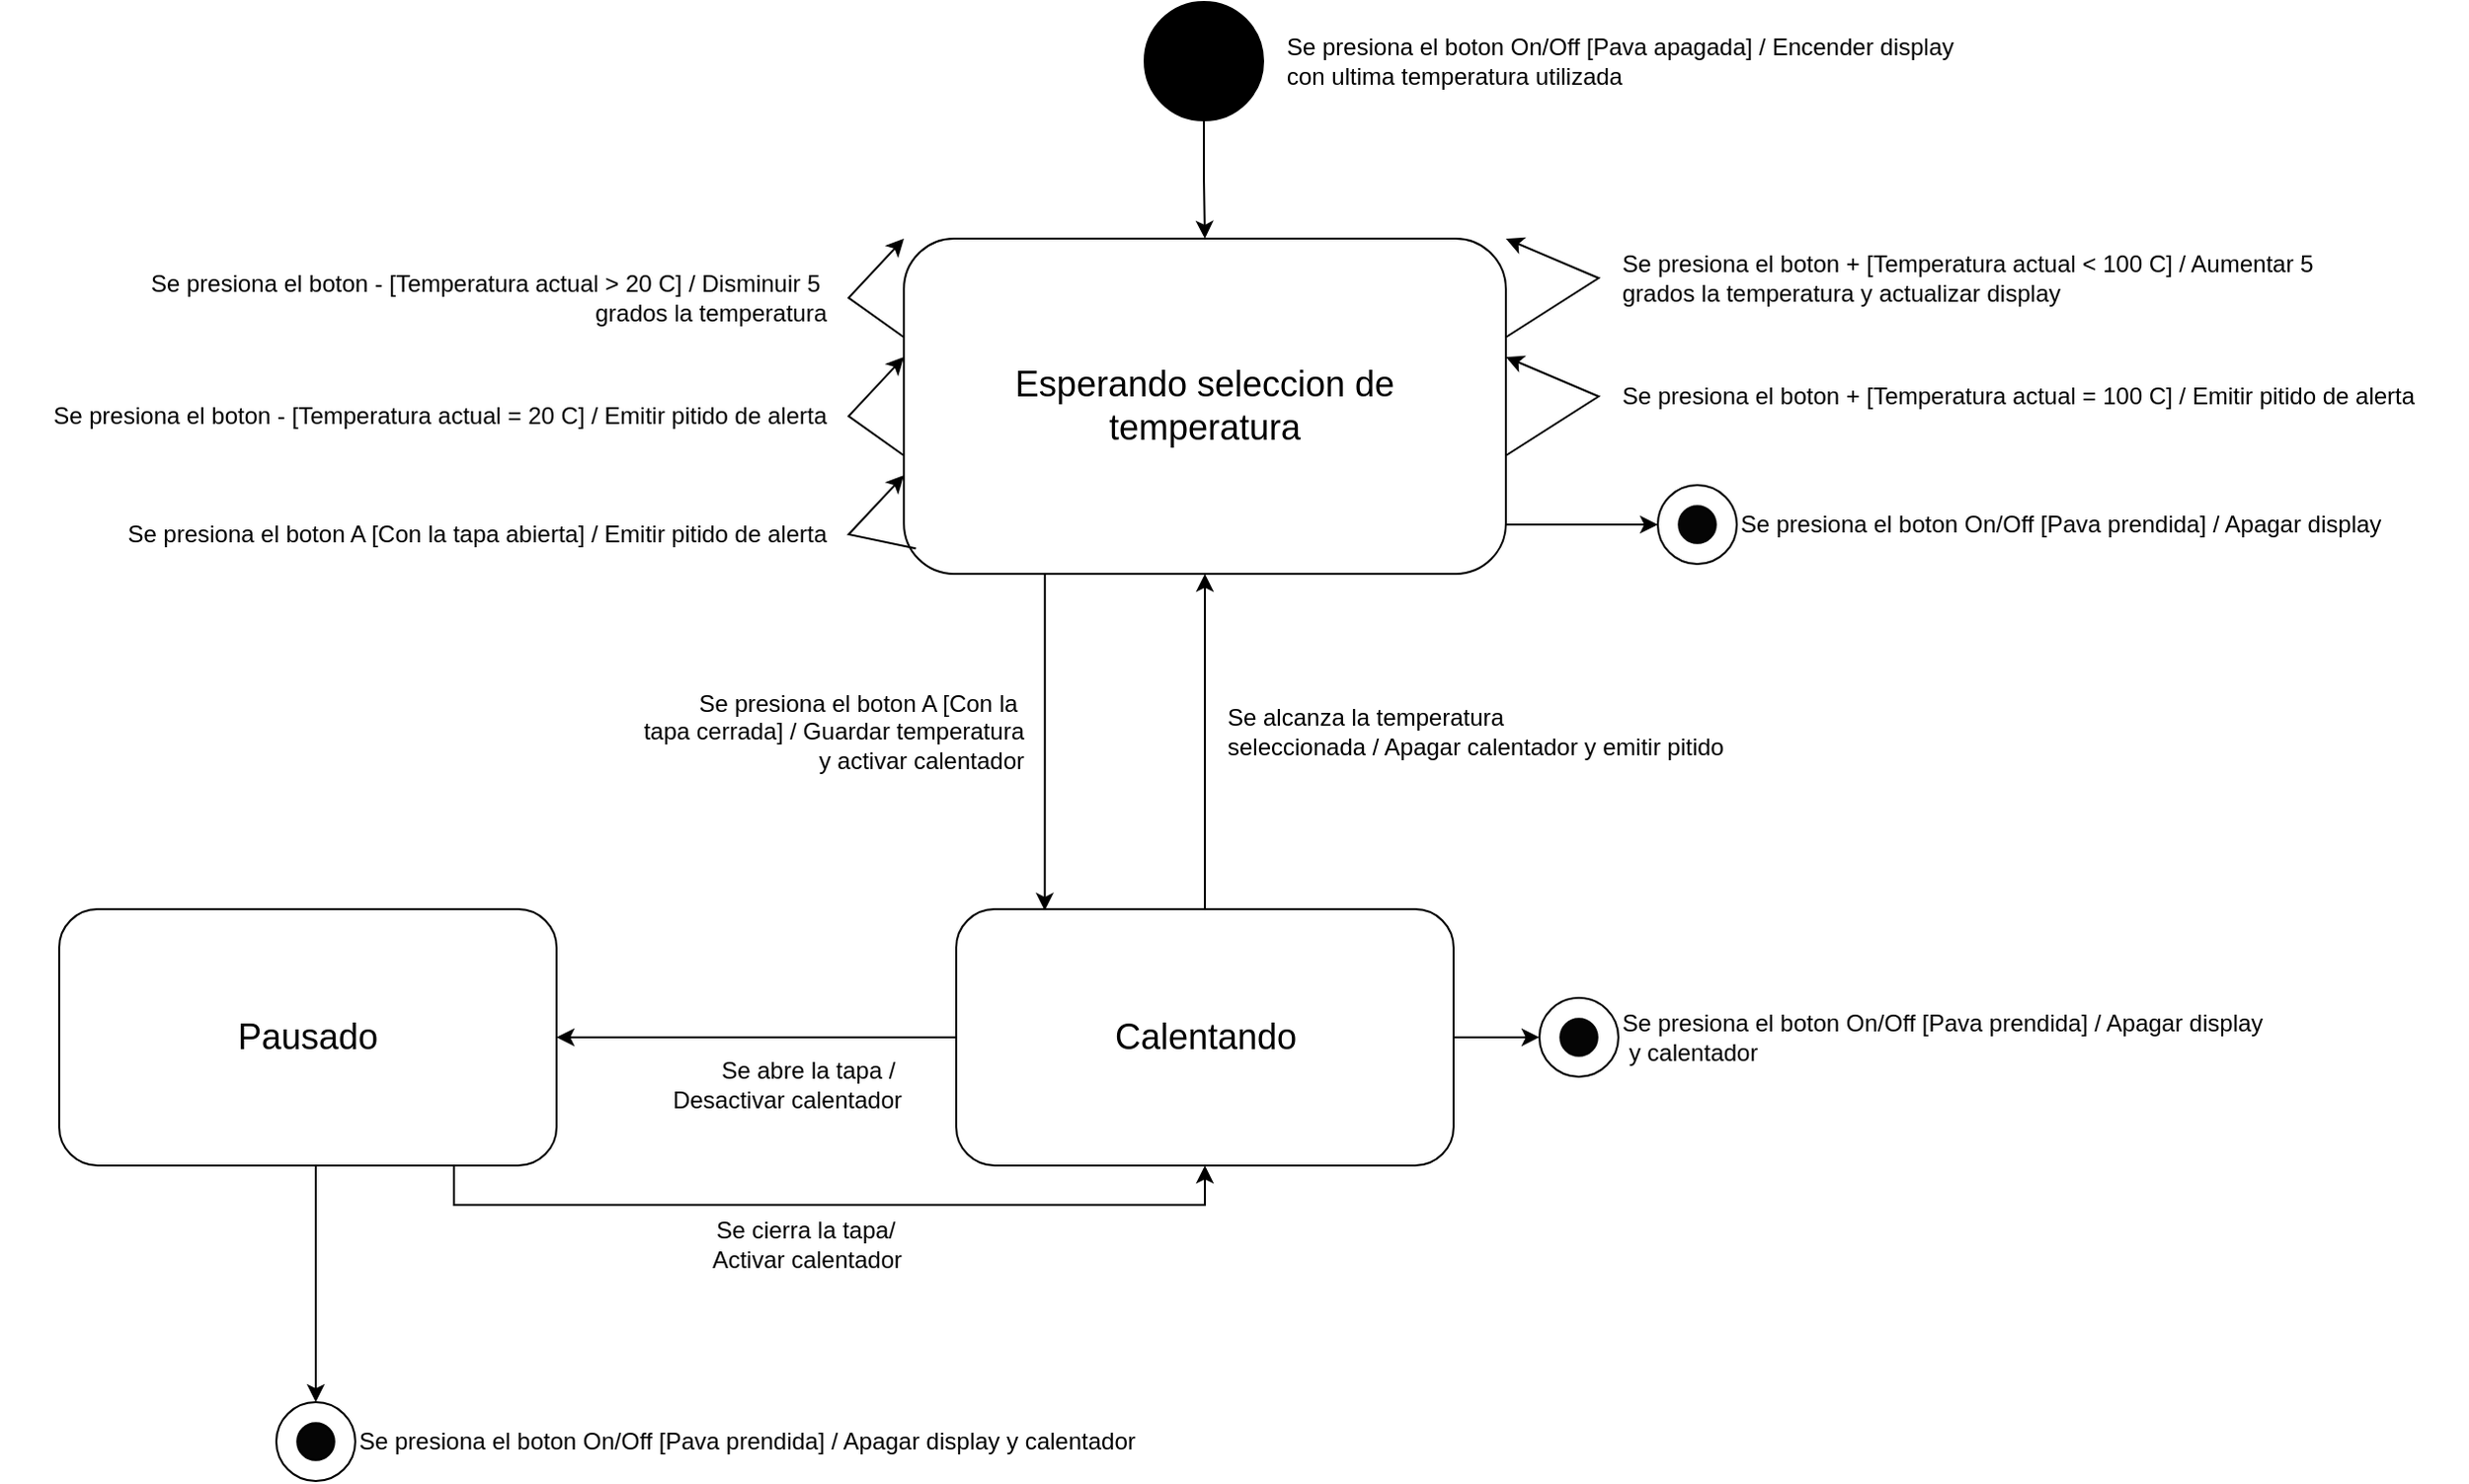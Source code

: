 <mxfile version="24.8.4">
  <diagram name="Page-1" id="P2potIK_R8jiToS4ya2X">
    <mxGraphModel dx="1434" dy="773" grid="1" gridSize="10" guides="1" tooltips="1" connect="1" arrows="1" fold="1" page="1" pageScale="1" pageWidth="1400" pageHeight="850" math="0" shadow="0">
      <root>
        <mxCell id="0" />
        <mxCell id="1" parent="0" />
        <mxCell id="NTHTEWTktar0PXDvURWS-5" value="" style="edgeStyle=orthogonalEdgeStyle;rounded=0;orthogonalLoop=1;jettySize=auto;html=1;" edge="1" parent="1" source="NTHTEWTktar0PXDvURWS-1" target="NTHTEWTktar0PXDvURWS-3">
          <mxGeometry relative="1" as="geometry" />
        </mxCell>
        <mxCell id="NTHTEWTktar0PXDvURWS-1" value="" style="ellipse;whiteSpace=wrap;html=1;aspect=fixed;fillColor=#000000;" vertex="1" parent="1">
          <mxGeometry x="670" y="40" width="60" height="60" as="geometry" />
        </mxCell>
        <mxCell id="NTHTEWTktar0PXDvURWS-23" style="edgeStyle=orthogonalEdgeStyle;rounded=0;orthogonalLoop=1;jettySize=auto;html=1;" edge="1" parent="1" source="NTHTEWTktar0PXDvURWS-3" target="NTHTEWTktar0PXDvURWS-19">
          <mxGeometry relative="1" as="geometry">
            <Array as="points">
              <mxPoint x="900" y="305" />
              <mxPoint x="900" y="305" />
            </Array>
          </mxGeometry>
        </mxCell>
        <mxCell id="NTHTEWTktar0PXDvURWS-26" style="edgeStyle=orthogonalEdgeStyle;rounded=0;orthogonalLoop=1;jettySize=auto;html=1;entryX=0.178;entryY=0.006;entryDx=0;entryDy=0;entryPerimeter=0;" edge="1" parent="1" source="NTHTEWTktar0PXDvURWS-3" target="NTHTEWTktar0PXDvURWS-25">
          <mxGeometry relative="1" as="geometry">
            <Array as="points">
              <mxPoint x="620" y="415" />
            </Array>
          </mxGeometry>
        </mxCell>
        <mxCell id="NTHTEWTktar0PXDvURWS-3" value="&lt;div style=&quot;font-size: 18px;&quot;&gt;Esperando seleccion de&lt;/div&gt;&lt;div style=&quot;font-size: 18px;&quot;&gt;temperatura&lt;br style=&quot;font-size: 18px;&quot;&gt;&lt;/div&gt;" style="rounded=1;whiteSpace=wrap;html=1;fontSize=18;" vertex="1" parent="1">
          <mxGeometry x="548" y="160" width="305" height="170" as="geometry" />
        </mxCell>
        <mxCell id="NTHTEWTktar0PXDvURWS-6" value="&lt;div&gt;Se presiona el boton On/Off [Pava apagada] / Encender display&lt;/div&gt;&lt;div&gt;con ultima temperatura utilizada&lt;br&gt;&lt;/div&gt;" style="text;html=1;align=left;verticalAlign=middle;resizable=0;points=[];autosize=1;strokeColor=none;fillColor=none;" vertex="1" parent="1">
          <mxGeometry x="740" y="50" width="370" height="40" as="geometry" />
        </mxCell>
        <mxCell id="NTHTEWTktar0PXDvURWS-7" value="" style="endArrow=classic;html=1;rounded=0;entryX=1;entryY=0;entryDx=0;entryDy=0;" edge="1" parent="1" target="NTHTEWTktar0PXDvURWS-3">
          <mxGeometry width="50" height="50" relative="1" as="geometry">
            <mxPoint x="853" y="210" as="sourcePoint" />
            <mxPoint x="903" y="160" as="targetPoint" />
            <Array as="points">
              <mxPoint x="900" y="180" />
            </Array>
          </mxGeometry>
        </mxCell>
        <mxCell id="NTHTEWTktar0PXDvURWS-8" value="&lt;div&gt;Se presiona el boton + [Temperatura actual &amp;lt; 100 C] / Aumentar 5&amp;nbsp;&lt;/div&gt;&lt;div&gt;grados la temperatura y actualizar display&lt;br&gt;&lt;/div&gt;" style="text;html=1;align=left;verticalAlign=middle;resizable=0;points=[];autosize=1;strokeColor=none;fillColor=none;" vertex="1" parent="1">
          <mxGeometry x="910" y="160" width="380" height="40" as="geometry" />
        </mxCell>
        <mxCell id="NTHTEWTktar0PXDvURWS-11" value="" style="endArrow=classic;html=1;rounded=0;entryX=1;entryY=0;entryDx=0;entryDy=0;" edge="1" parent="1">
          <mxGeometry width="50" height="50" relative="1" as="geometry">
            <mxPoint x="853" y="270" as="sourcePoint" />
            <mxPoint x="853" y="220" as="targetPoint" />
            <Array as="points">
              <mxPoint x="900" y="240" />
            </Array>
          </mxGeometry>
        </mxCell>
        <mxCell id="NTHTEWTktar0PXDvURWS-12" value="&lt;div&gt;Se presiona el boton + [Temperatura actual = 100 C] / Emitir pitido de alerta&lt;br&gt;&lt;/div&gt;" style="text;html=1;align=left;verticalAlign=middle;resizable=0;points=[];autosize=1;strokeColor=none;fillColor=none;" vertex="1" parent="1">
          <mxGeometry x="910" y="225" width="430" height="30" as="geometry" />
        </mxCell>
        <mxCell id="NTHTEWTktar0PXDvURWS-13" value="&lt;div&gt;Se presiona el boton - [Temperatura actual &amp;gt; 20 C] / Disminuir 5&amp;nbsp;&lt;/div&gt;&lt;div&gt;grados la temperatura&lt;br&gt;&lt;/div&gt;" style="text;html=1;align=right;verticalAlign=middle;resizable=0;points=[];autosize=1;strokeColor=none;fillColor=none;" vertex="1" parent="1">
          <mxGeometry x="140" y="170" width="370" height="40" as="geometry" />
        </mxCell>
        <mxCell id="NTHTEWTktar0PXDvURWS-14" value="" style="endArrow=classic;html=1;rounded=0;entryX=0;entryY=0;entryDx=0;entryDy=0;" edge="1" parent="1" target="NTHTEWTktar0PXDvURWS-3">
          <mxGeometry width="50" height="50" relative="1" as="geometry">
            <mxPoint x="548" y="210" as="sourcePoint" />
            <mxPoint x="598" y="160" as="targetPoint" />
            <Array as="points">
              <mxPoint x="520" y="190" />
            </Array>
          </mxGeometry>
        </mxCell>
        <mxCell id="NTHTEWTktar0PXDvURWS-15" value="&lt;div&gt;Se presiona el boton - [Temperatura actual = 20 C] / Emitir pitido de alerta&lt;/div&gt;" style="text;html=1;align=right;verticalAlign=middle;resizable=0;points=[];autosize=1;strokeColor=none;fillColor=none;" vertex="1" parent="1">
          <mxGeometry x="90" y="235" width="420" height="30" as="geometry" />
        </mxCell>
        <mxCell id="NTHTEWTktar0PXDvURWS-16" value="" style="endArrow=classic;html=1;rounded=0;entryX=0;entryY=0;entryDx=0;entryDy=0;" edge="1" parent="1">
          <mxGeometry width="50" height="50" relative="1" as="geometry">
            <mxPoint x="548" y="270" as="sourcePoint" />
            <mxPoint x="548" y="220" as="targetPoint" />
            <Array as="points">
              <mxPoint x="520" y="250" />
            </Array>
          </mxGeometry>
        </mxCell>
        <mxCell id="NTHTEWTktar0PXDvURWS-17" value="&lt;div&gt;Se presiona el boton A [Con la tapa abierta] / Emitir pitido de alerta&lt;br&gt;&lt;/div&gt;" style="text;html=1;align=right;verticalAlign=middle;resizable=0;points=[];autosize=1;strokeColor=none;fillColor=none;" vertex="1" parent="1">
          <mxGeometry x="120" y="295" width="390" height="30" as="geometry" />
        </mxCell>
        <mxCell id="NTHTEWTktar0PXDvURWS-18" value="" style="endArrow=classic;html=1;rounded=0;entryX=0;entryY=0;entryDx=0;entryDy=0;exitX=0.02;exitY=0.924;exitDx=0;exitDy=0;exitPerimeter=0;" edge="1" parent="1" source="NTHTEWTktar0PXDvURWS-3">
          <mxGeometry width="50" height="50" relative="1" as="geometry">
            <mxPoint x="548" y="330" as="sourcePoint" />
            <mxPoint x="548" y="280" as="targetPoint" />
            <Array as="points">
              <mxPoint x="520" y="310" />
            </Array>
          </mxGeometry>
        </mxCell>
        <mxCell id="NTHTEWTktar0PXDvURWS-19" value="" style="ellipse;whiteSpace=wrap;html=1;aspect=fixed;fillColor=#FFFFFF;fontColor=#FFFFFF;" vertex="1" parent="1">
          <mxGeometry x="930" y="285" width="40" height="40" as="geometry" />
        </mxCell>
        <mxCell id="NTHTEWTktar0PXDvURWS-21" value="" style="ellipse;whiteSpace=wrap;html=1;aspect=fixed;fillColor=#050505;fontColor=#FFFFFF;" vertex="1" parent="1">
          <mxGeometry x="940.63" y="295.63" width="18.75" height="18.75" as="geometry" />
        </mxCell>
        <mxCell id="NTHTEWTktar0PXDvURWS-24" value="&lt;div&gt;Se presiona el boton On/Off [Pava prendida] / Apagar display&lt;br&gt;&lt;/div&gt;" style="text;html=1;align=left;verticalAlign=middle;resizable=0;points=[];autosize=1;strokeColor=none;fillColor=none;" vertex="1" parent="1">
          <mxGeometry x="970.0" y="290.01" width="350" height="30" as="geometry" />
        </mxCell>
        <mxCell id="NTHTEWTktar0PXDvURWS-31" style="edgeStyle=orthogonalEdgeStyle;rounded=0;orthogonalLoop=1;jettySize=auto;html=1;entryX=1;entryY=0.5;entryDx=0;entryDy=0;" edge="1" parent="1" source="NTHTEWTktar0PXDvURWS-25" target="NTHTEWTktar0PXDvURWS-28">
          <mxGeometry relative="1" as="geometry" />
        </mxCell>
        <mxCell id="NTHTEWTktar0PXDvURWS-32" style="edgeStyle=orthogonalEdgeStyle;rounded=0;orthogonalLoop=1;jettySize=auto;html=1;" edge="1" parent="1" source="NTHTEWTktar0PXDvURWS-25" target="NTHTEWTktar0PXDvURWS-3">
          <mxGeometry relative="1" as="geometry" />
        </mxCell>
        <mxCell id="NTHTEWTktar0PXDvURWS-38" style="edgeStyle=orthogonalEdgeStyle;rounded=0;orthogonalLoop=1;jettySize=auto;html=1;entryX=0;entryY=0.5;entryDx=0;entryDy=0;" edge="1" parent="1" source="NTHTEWTktar0PXDvURWS-25" target="NTHTEWTktar0PXDvURWS-35">
          <mxGeometry relative="1" as="geometry" />
        </mxCell>
        <mxCell id="NTHTEWTktar0PXDvURWS-25" value="Calentando" style="rounded=1;whiteSpace=wrap;html=1;fontSize=18;" vertex="1" parent="1">
          <mxGeometry x="574.5" y="500" width="252" height="130" as="geometry" />
        </mxCell>
        <mxCell id="NTHTEWTktar0PXDvURWS-27" value="&lt;div&gt;Se presiona el boton A [Con la&amp;nbsp;&lt;/div&gt;&lt;div&gt;tapa cerrada] / Guardar temperatura&lt;/div&gt;&lt;div&gt;y activar calentador&lt;br&gt;&lt;/div&gt;" style="text;html=1;align=right;verticalAlign=middle;resizable=0;points=[];autosize=1;strokeColor=none;fillColor=none;" vertex="1" parent="1">
          <mxGeometry x="390" y="380" width="220" height="60" as="geometry" />
        </mxCell>
        <mxCell id="NTHTEWTktar0PXDvURWS-40" style="edgeStyle=orthogonalEdgeStyle;rounded=0;orthogonalLoop=1;jettySize=auto;html=1;entryX=0.5;entryY=1;entryDx=0;entryDy=0;" edge="1" parent="1" source="NTHTEWTktar0PXDvURWS-28" target="NTHTEWTktar0PXDvURWS-25">
          <mxGeometry relative="1" as="geometry">
            <Array as="points">
              <mxPoint x="320" y="650" />
              <mxPoint x="701" y="650" />
            </Array>
          </mxGeometry>
        </mxCell>
        <mxCell id="NTHTEWTktar0PXDvURWS-46" style="edgeStyle=orthogonalEdgeStyle;rounded=0;orthogonalLoop=1;jettySize=auto;html=1;entryX=0.5;entryY=0;entryDx=0;entryDy=0;" edge="1" parent="1" source="NTHTEWTktar0PXDvURWS-28" target="NTHTEWTktar0PXDvURWS-42">
          <mxGeometry relative="1" as="geometry">
            <Array as="points">
              <mxPoint x="250" y="660" />
              <mxPoint x="250" y="660" />
            </Array>
          </mxGeometry>
        </mxCell>
        <mxCell id="NTHTEWTktar0PXDvURWS-28" value="Pausado" style="rounded=1;whiteSpace=wrap;html=1;fontSize=18;" vertex="1" parent="1">
          <mxGeometry x="120" y="500" width="252" height="130" as="geometry" />
        </mxCell>
        <mxCell id="NTHTEWTktar0PXDvURWS-33" value="&lt;div&gt;Se alcanza la temperatura&lt;/div&gt;&lt;div&gt;seleccionada / Apagar calentador y emitir pitido&lt;br&gt;&lt;/div&gt;" style="text;html=1;align=left;verticalAlign=middle;resizable=0;points=[];autosize=1;strokeColor=none;fillColor=none;" vertex="1" parent="1">
          <mxGeometry x="710" y="390" width="280" height="40" as="geometry" />
        </mxCell>
        <mxCell id="NTHTEWTktar0PXDvURWS-35" value="" style="ellipse;whiteSpace=wrap;html=1;aspect=fixed;fillColor=#FFFFFF;fontColor=#FFFFFF;" vertex="1" parent="1">
          <mxGeometry x="870" y="544.99" width="40" height="40" as="geometry" />
        </mxCell>
        <mxCell id="NTHTEWTktar0PXDvURWS-36" value="" style="ellipse;whiteSpace=wrap;html=1;aspect=fixed;fillColor=#050505;fontColor=#FFFFFF;" vertex="1" parent="1">
          <mxGeometry x="880.63" y="555.62" width="18.75" height="18.75" as="geometry" />
        </mxCell>
        <mxCell id="NTHTEWTktar0PXDvURWS-37" value="&lt;div&gt;Se presiona el boton On/Off [Pava prendida] / Apagar display&lt;br&gt;&lt;/div&gt;&amp;nbsp;y calentador" style="text;html=1;align=left;verticalAlign=middle;resizable=0;points=[];autosize=1;strokeColor=none;fillColor=none;" vertex="1" parent="1">
          <mxGeometry x="910.0" y="545" width="350" height="40" as="geometry" />
        </mxCell>
        <mxCell id="NTHTEWTktar0PXDvURWS-39" value="&lt;div&gt;Se abre la tapa /&amp;nbsp;&lt;/div&gt;&lt;div&gt;Desactivar calentador&lt;/div&gt;" style="text;html=1;align=right;verticalAlign=middle;resizable=0;points=[];autosize=1;strokeColor=none;fillColor=none;" vertex="1" parent="1">
          <mxGeometry x="408" y="569.37" width="140" height="40" as="geometry" />
        </mxCell>
        <mxCell id="NTHTEWTktar0PXDvURWS-41" value="&lt;div&gt;Se cierra la tapa/&amp;nbsp;&lt;/div&gt;&lt;div&gt;Activar calentador&lt;/div&gt;" style="text;html=1;align=right;verticalAlign=middle;resizable=0;points=[];autosize=1;strokeColor=none;fillColor=none;" vertex="1" parent="1">
          <mxGeometry x="428" y="650" width="120" height="40" as="geometry" />
        </mxCell>
        <mxCell id="NTHTEWTktar0PXDvURWS-42" value="" style="ellipse;whiteSpace=wrap;html=1;aspect=fixed;fillColor=#FFFFFF;fontColor=#FFFFFF;" vertex="1" parent="1">
          <mxGeometry x="230" y="750" width="40" height="40" as="geometry" />
        </mxCell>
        <mxCell id="NTHTEWTktar0PXDvURWS-43" value="" style="ellipse;whiteSpace=wrap;html=1;aspect=fixed;fillColor=#050505;fontColor=#FFFFFF;" vertex="1" parent="1">
          <mxGeometry x="240.63" y="760.63" width="18.75" height="18.75" as="geometry" />
        </mxCell>
        <mxCell id="NTHTEWTktar0PXDvURWS-44" value="&lt;div&gt;Se presiona el boton On/Off [Pava prendida] / Apagar display y calentador&lt;br&gt;&lt;/div&gt;" style="text;html=1;align=left;verticalAlign=middle;resizable=0;points=[];autosize=1;strokeColor=none;fillColor=none;" vertex="1" parent="1">
          <mxGeometry x="270.0" y="755.01" width="420" height="30" as="geometry" />
        </mxCell>
      </root>
    </mxGraphModel>
  </diagram>
</mxfile>
